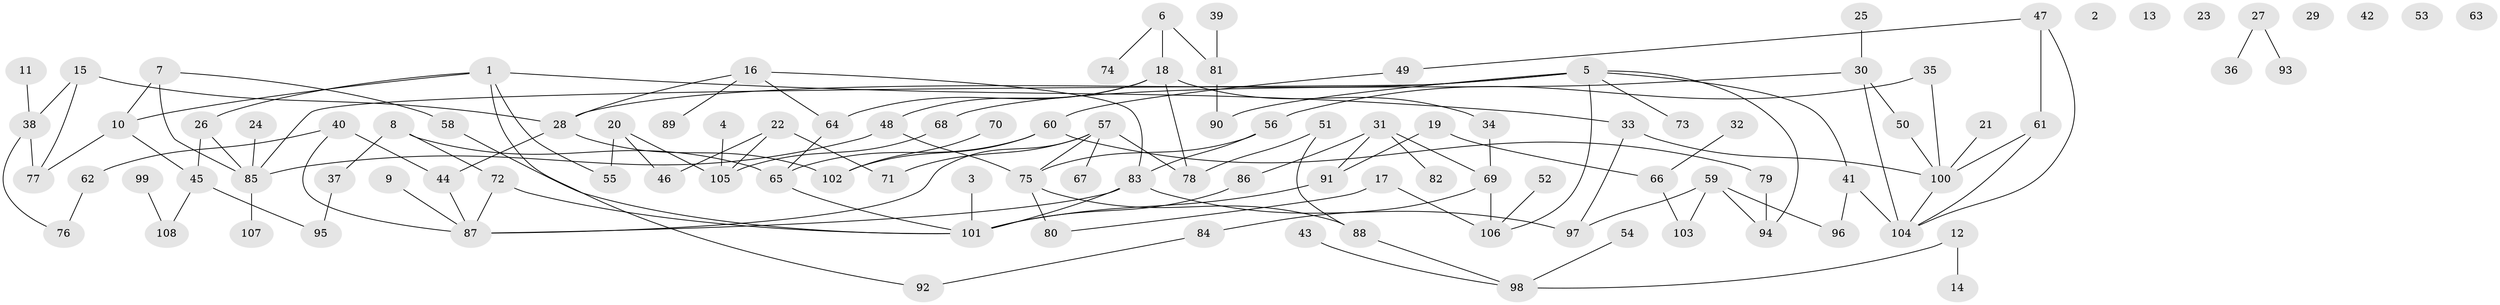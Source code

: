 // coarse degree distribution, {5: 0.08450704225352113, 0: 0.09859154929577464, 6: 0.09859154929577464, 3: 0.2535211267605634, 11: 0.014084507042253521, 4: 0.07042253521126761, 2: 0.16901408450704225, 1: 0.2112676056338028}
// Generated by graph-tools (version 1.1) at 2025/23/03/03/25 07:23:26]
// undirected, 108 vertices, 137 edges
graph export_dot {
graph [start="1"]
  node [color=gray90,style=filled];
  1;
  2;
  3;
  4;
  5;
  6;
  7;
  8;
  9;
  10;
  11;
  12;
  13;
  14;
  15;
  16;
  17;
  18;
  19;
  20;
  21;
  22;
  23;
  24;
  25;
  26;
  27;
  28;
  29;
  30;
  31;
  32;
  33;
  34;
  35;
  36;
  37;
  38;
  39;
  40;
  41;
  42;
  43;
  44;
  45;
  46;
  47;
  48;
  49;
  50;
  51;
  52;
  53;
  54;
  55;
  56;
  57;
  58;
  59;
  60;
  61;
  62;
  63;
  64;
  65;
  66;
  67;
  68;
  69;
  70;
  71;
  72;
  73;
  74;
  75;
  76;
  77;
  78;
  79;
  80;
  81;
  82;
  83;
  84;
  85;
  86;
  87;
  88;
  89;
  90;
  91;
  92;
  93;
  94;
  95;
  96;
  97;
  98;
  99;
  100;
  101;
  102;
  103;
  104;
  105;
  106;
  107;
  108;
  1 -- 10;
  1 -- 26;
  1 -- 33;
  1 -- 55;
  1 -- 92;
  3 -- 101;
  4 -- 105;
  5 -- 28;
  5 -- 41;
  5 -- 73;
  5 -- 85;
  5 -- 90;
  5 -- 94;
  5 -- 106;
  6 -- 18;
  6 -- 74;
  6 -- 81;
  7 -- 10;
  7 -- 58;
  7 -- 85;
  8 -- 37;
  8 -- 65;
  8 -- 72;
  9 -- 87;
  10 -- 45;
  10 -- 77;
  11 -- 38;
  12 -- 14;
  12 -- 98;
  15 -- 28;
  15 -- 38;
  15 -- 77;
  16 -- 28;
  16 -- 64;
  16 -- 83;
  16 -- 89;
  17 -- 80;
  17 -- 106;
  18 -- 34;
  18 -- 48;
  18 -- 64;
  18 -- 78;
  19 -- 66;
  19 -- 91;
  20 -- 46;
  20 -- 55;
  20 -- 105;
  21 -- 100;
  22 -- 46;
  22 -- 71;
  22 -- 105;
  24 -- 85;
  25 -- 30;
  26 -- 45;
  26 -- 85;
  27 -- 36;
  27 -- 93;
  28 -- 44;
  28 -- 102;
  30 -- 50;
  30 -- 68;
  30 -- 104;
  31 -- 69;
  31 -- 82;
  31 -- 86;
  31 -- 91;
  32 -- 66;
  33 -- 97;
  33 -- 100;
  34 -- 69;
  35 -- 56;
  35 -- 100;
  37 -- 95;
  38 -- 76;
  38 -- 77;
  39 -- 81;
  40 -- 44;
  40 -- 62;
  40 -- 87;
  41 -- 96;
  41 -- 104;
  43 -- 98;
  44 -- 87;
  45 -- 95;
  45 -- 108;
  47 -- 49;
  47 -- 61;
  47 -- 104;
  48 -- 75;
  48 -- 85;
  49 -- 60;
  50 -- 100;
  51 -- 78;
  51 -- 88;
  52 -- 106;
  54 -- 98;
  56 -- 75;
  56 -- 83;
  57 -- 67;
  57 -- 71;
  57 -- 75;
  57 -- 78;
  57 -- 87;
  58 -- 101;
  59 -- 94;
  59 -- 96;
  59 -- 97;
  59 -- 103;
  60 -- 65;
  60 -- 79;
  60 -- 102;
  61 -- 100;
  61 -- 104;
  62 -- 76;
  64 -- 65;
  65 -- 101;
  66 -- 103;
  68 -- 105;
  69 -- 84;
  69 -- 106;
  70 -- 102;
  72 -- 87;
  72 -- 101;
  75 -- 80;
  75 -- 88;
  79 -- 94;
  81 -- 90;
  83 -- 87;
  83 -- 97;
  83 -- 101;
  84 -- 92;
  85 -- 107;
  86 -- 101;
  88 -- 98;
  91 -- 101;
  99 -- 108;
  100 -- 104;
}
